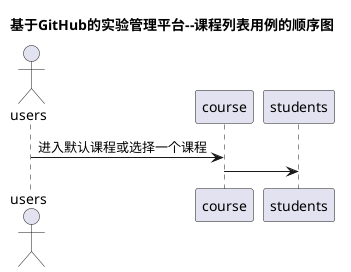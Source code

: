 @startuml
title 基于GitHub的实验管理平台--课程列表用例的顺序图
actor users
users -> course: 进入默认课程或选择一个课程
course -> students
@enduml